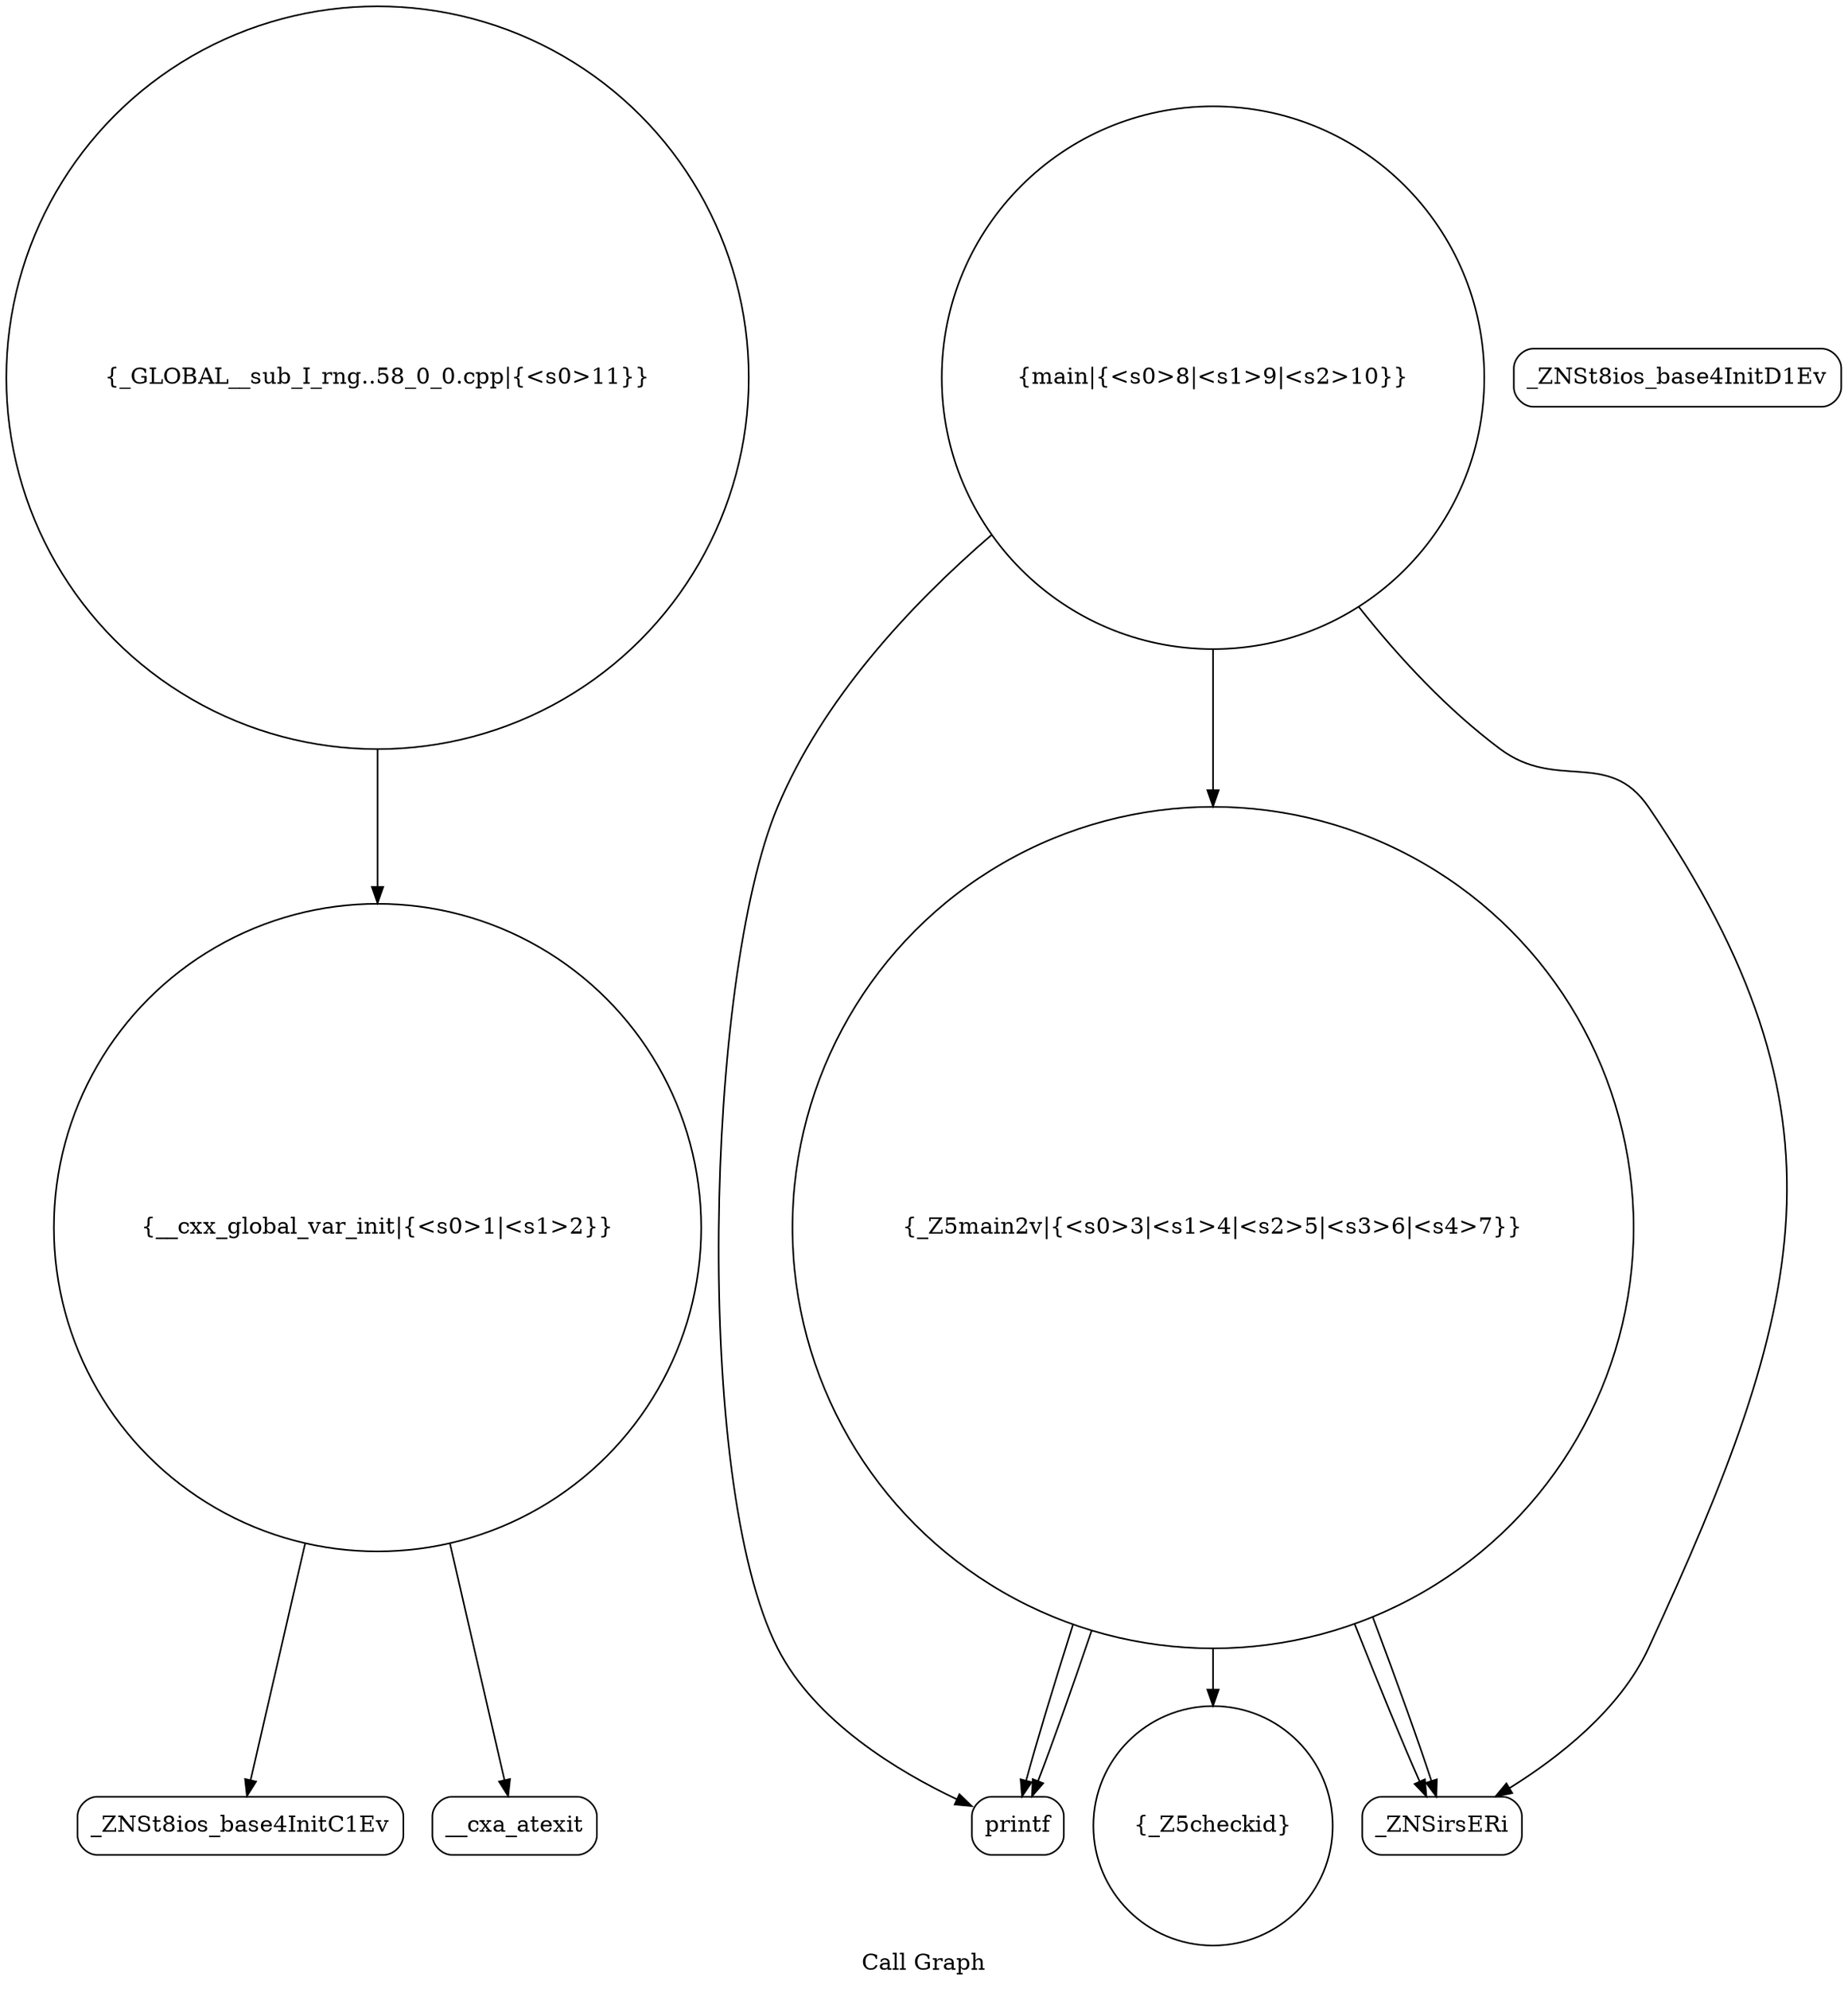 digraph "Call Graph" {
	label="Call Graph";

	Node0x555772778100 [shape=record,shape=circle,label="{__cxx_global_var_init|{<s0>1|<s1>2}}"];
	Node0x555772778100:s0 -> Node0x555772778590[color=black];
	Node0x555772778100:s1 -> Node0x555772778690[color=black];
	Node0x555772778890 [shape=record,shape=Mrecord,label="{printf}"];
	Node0x555772778610 [shape=record,shape=Mrecord,label="{_ZNSt8ios_base4InitD1Ev}"];
	Node0x555772778990 [shape=record,shape=circle,label="{_GLOBAL__sub_I_rng..58_0_0.cpp|{<s0>11}}"];
	Node0x555772778990:s0 -> Node0x555772778100[color=black];
	Node0x555772778710 [shape=record,shape=circle,label="{_Z5checkid}"];
	Node0x555772778810 [shape=record,shape=Mrecord,label="{_ZNSirsERi}"];
	Node0x555772778590 [shape=record,shape=Mrecord,label="{_ZNSt8ios_base4InitC1Ev}"];
	Node0x555772778910 [shape=record,shape=circle,label="{main|{<s0>8|<s1>9|<s2>10}}"];
	Node0x555772778910:s0 -> Node0x555772778810[color=black];
	Node0x555772778910:s1 -> Node0x555772778890[color=black];
	Node0x555772778910:s2 -> Node0x555772778790[color=black];
	Node0x555772778690 [shape=record,shape=Mrecord,label="{__cxa_atexit}"];
	Node0x555772778790 [shape=record,shape=circle,label="{_Z5main2v|{<s0>3|<s1>4|<s2>5|<s3>6|<s4>7}}"];
	Node0x555772778790:s0 -> Node0x555772778810[color=black];
	Node0x555772778790:s1 -> Node0x555772778810[color=black];
	Node0x555772778790:s2 -> Node0x555772778710[color=black];
	Node0x555772778790:s3 -> Node0x555772778890[color=black];
	Node0x555772778790:s4 -> Node0x555772778890[color=black];
}
